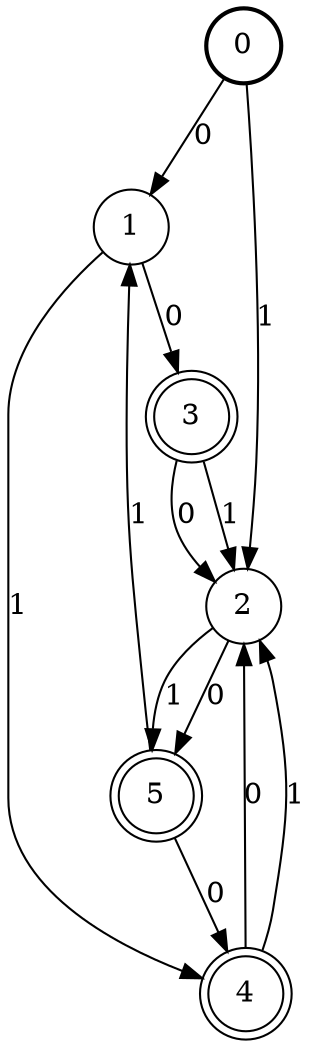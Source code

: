 digraph Automat {
    node [shape = circle];
    0 [style = "bold"];
    0 -> 1 [label = "0"];
    0 -> 2 [label = "1"];
    1 -> 3 [label = "0"];
    1 -> 4 [label = "1"];
    2 -> 5 [label = "0"];
    2 -> 5 [label = "1"];
    3 [peripheries=2]
    3 -> 2 [label = "0"];
    3 -> 2 [label = "1"];
    4 [peripheries=2]
    4 -> 2 [label = "0"];
    4 -> 2 [label = "1"];
    5 [peripheries=2]
    5 -> 4 [label = "0"];
    5 -> 1 [label = "1"];
}
